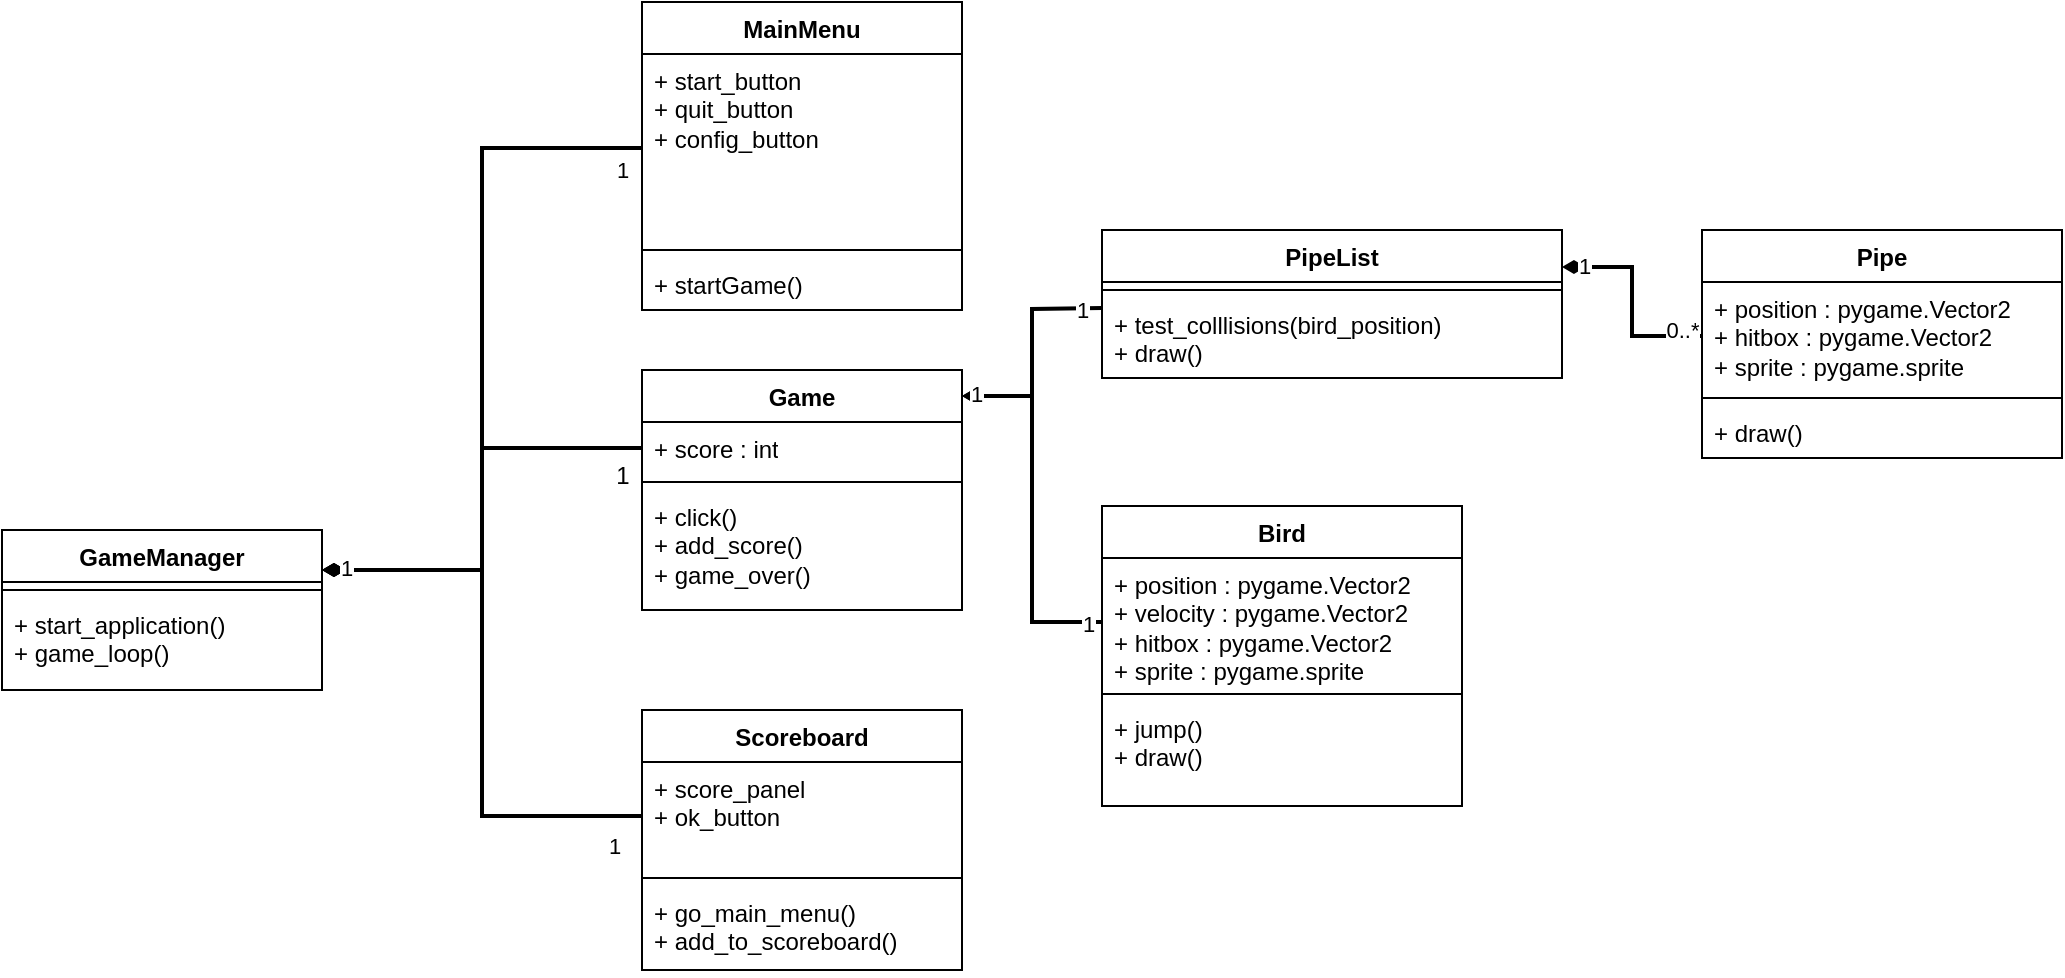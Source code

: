 <mxfile version="24.4.9" type="device">
  <diagram name="Page-1" id="ATXJ1uNRtn_S5YC2n8Y_">
    <mxGraphModel dx="2022" dy="615" grid="1" gridSize="10" guides="1" tooltips="1" connect="1" arrows="1" fold="1" page="1" pageScale="1" pageWidth="827" pageHeight="1169" math="0" shadow="0">
      <root>
        <mxCell id="0" />
        <mxCell id="1" parent="0" />
        <mxCell id="Qot_-xJ5KHBZfiJc4m2Y-1" value="GameManager" style="swimlane;fontStyle=1;align=center;verticalAlign=top;childLayout=stackLayout;horizontal=1;startSize=26;horizontalStack=0;resizeParent=1;resizeParentMax=0;resizeLast=0;collapsible=1;marginBottom=0;whiteSpace=wrap;html=1;" vertex="1" parent="1">
          <mxGeometry x="-240" y="350" width="160" height="80" as="geometry" />
        </mxCell>
        <mxCell id="Qot_-xJ5KHBZfiJc4m2Y-3" value="" style="line;strokeWidth=1;fillColor=none;align=left;verticalAlign=middle;spacingTop=-1;spacingLeft=3;spacingRight=3;rotatable=0;labelPosition=right;points=[];portConstraint=eastwest;strokeColor=inherit;" vertex="1" parent="Qot_-xJ5KHBZfiJc4m2Y-1">
          <mxGeometry y="26" width="160" height="8" as="geometry" />
        </mxCell>
        <mxCell id="Qot_-xJ5KHBZfiJc4m2Y-4" value="+ start_application()&lt;div&gt;+ game_loop()&lt;/div&gt;" style="text;strokeColor=none;fillColor=none;align=left;verticalAlign=top;spacingLeft=4;spacingRight=4;overflow=hidden;rotatable=0;points=[[0,0.5],[1,0.5]];portConstraint=eastwest;whiteSpace=wrap;html=1;" vertex="1" parent="Qot_-xJ5KHBZfiJc4m2Y-1">
          <mxGeometry y="34" width="160" height="46" as="geometry" />
        </mxCell>
        <mxCell id="Qot_-xJ5KHBZfiJc4m2Y-5" value="Bird&lt;div&gt;&lt;br&gt;&lt;/div&gt;" style="swimlane;fontStyle=1;align=center;verticalAlign=top;childLayout=stackLayout;horizontal=1;startSize=26;horizontalStack=0;resizeParent=1;resizeParentMax=0;resizeLast=0;collapsible=1;marginBottom=0;whiteSpace=wrap;html=1;" vertex="1" parent="1">
          <mxGeometry x="310" y="338" width="180" height="150" as="geometry" />
        </mxCell>
        <mxCell id="Qot_-xJ5KHBZfiJc4m2Y-6" value="+ position : pygame.Vector2&lt;div&gt;+ velocity :&amp;nbsp;&lt;span style=&quot;background-color: initial;&quot;&gt;pygame.Vector2&lt;/span&gt;&lt;/div&gt;&lt;div&gt;&lt;span style=&quot;background-color: initial;&quot;&gt;+ hitbox : pygame.Vector2&lt;/span&gt;&lt;/div&gt;&lt;div&gt;&lt;span style=&quot;background-color: initial;&quot;&gt;+ sprite : pygame.sprite&lt;/span&gt;&lt;/div&gt;" style="text;strokeColor=none;fillColor=none;align=left;verticalAlign=top;spacingLeft=4;spacingRight=4;overflow=hidden;rotatable=0;points=[[0,0.5],[1,0.5]];portConstraint=eastwest;whiteSpace=wrap;html=1;" vertex="1" parent="Qot_-xJ5KHBZfiJc4m2Y-5">
          <mxGeometry y="26" width="180" height="64" as="geometry" />
        </mxCell>
        <mxCell id="Qot_-xJ5KHBZfiJc4m2Y-7" value="" style="line;strokeWidth=1;fillColor=none;align=left;verticalAlign=middle;spacingTop=-1;spacingLeft=3;spacingRight=3;rotatable=0;labelPosition=right;points=[];portConstraint=eastwest;strokeColor=inherit;" vertex="1" parent="Qot_-xJ5KHBZfiJc4m2Y-5">
          <mxGeometry y="90" width="180" height="8" as="geometry" />
        </mxCell>
        <mxCell id="Qot_-xJ5KHBZfiJc4m2Y-8" value="+ jump()&lt;br&gt;+ draw()&lt;div&gt;&lt;div&gt;&lt;br&gt;&lt;/div&gt;&lt;/div&gt;" style="text;strokeColor=none;fillColor=none;align=left;verticalAlign=top;spacingLeft=4;spacingRight=4;overflow=hidden;rotatable=0;points=[[0,0.5],[1,0.5]];portConstraint=eastwest;whiteSpace=wrap;html=1;" vertex="1" parent="Qot_-xJ5KHBZfiJc4m2Y-5">
          <mxGeometry y="98" width="180" height="52" as="geometry" />
        </mxCell>
        <mxCell id="Qot_-xJ5KHBZfiJc4m2Y-9" value="Pipe" style="swimlane;fontStyle=1;align=center;verticalAlign=top;childLayout=stackLayout;horizontal=1;startSize=26;horizontalStack=0;resizeParent=1;resizeParentMax=0;resizeLast=0;collapsible=1;marginBottom=0;whiteSpace=wrap;html=1;" vertex="1" parent="1">
          <mxGeometry x="610" y="200" width="180" height="114" as="geometry" />
        </mxCell>
        <mxCell id="Qot_-xJ5KHBZfiJc4m2Y-10" value="+ position : pygame.Vector2&lt;div&gt;+ hitbox : pygame.Vector2&lt;/div&gt;&lt;div&gt;+ sprite : pygame.sprite&lt;/div&gt;" style="text;strokeColor=none;fillColor=none;align=left;verticalAlign=top;spacingLeft=4;spacingRight=4;overflow=hidden;rotatable=0;points=[[0,0.5],[1,0.5]];portConstraint=eastwest;whiteSpace=wrap;html=1;" vertex="1" parent="Qot_-xJ5KHBZfiJc4m2Y-9">
          <mxGeometry y="26" width="180" height="54" as="geometry" />
        </mxCell>
        <mxCell id="Qot_-xJ5KHBZfiJc4m2Y-11" value="" style="line;strokeWidth=1;fillColor=none;align=left;verticalAlign=middle;spacingTop=-1;spacingLeft=3;spacingRight=3;rotatable=0;labelPosition=right;points=[];portConstraint=eastwest;strokeColor=inherit;" vertex="1" parent="Qot_-xJ5KHBZfiJc4m2Y-9">
          <mxGeometry y="80" width="180" height="8" as="geometry" />
        </mxCell>
        <mxCell id="Qot_-xJ5KHBZfiJc4m2Y-12" value="+ draw()&amp;nbsp;" style="text;strokeColor=none;fillColor=none;align=left;verticalAlign=top;spacingLeft=4;spacingRight=4;overflow=hidden;rotatable=0;points=[[0,0.5],[1,0.5]];portConstraint=eastwest;whiteSpace=wrap;html=1;" vertex="1" parent="Qot_-xJ5KHBZfiJc4m2Y-9">
          <mxGeometry y="88" width="180" height="26" as="geometry" />
        </mxCell>
        <mxCell id="Qot_-xJ5KHBZfiJc4m2Y-13" value="PipeList" style="swimlane;fontStyle=1;align=center;verticalAlign=top;childLayout=stackLayout;horizontal=1;startSize=26;horizontalStack=0;resizeParent=1;resizeParentMax=0;resizeLast=0;collapsible=1;marginBottom=0;whiteSpace=wrap;html=1;" vertex="1" parent="1">
          <mxGeometry x="310" y="200" width="230" height="74" as="geometry" />
        </mxCell>
        <mxCell id="Qot_-xJ5KHBZfiJc4m2Y-15" value="" style="line;strokeWidth=1;fillColor=none;align=left;verticalAlign=middle;spacingTop=-1;spacingLeft=3;spacingRight=3;rotatable=0;labelPosition=right;points=[];portConstraint=eastwest;strokeColor=inherit;" vertex="1" parent="Qot_-xJ5KHBZfiJc4m2Y-13">
          <mxGeometry y="26" width="230" height="8" as="geometry" />
        </mxCell>
        <mxCell id="Qot_-xJ5KHBZfiJc4m2Y-16" value="+ test_colllisions(bird_position)&lt;div&gt;+ draw()&lt;/div&gt;" style="text;strokeColor=none;fillColor=none;align=left;verticalAlign=top;spacingLeft=4;spacingRight=4;overflow=hidden;rotatable=0;points=[[0,0.5],[1,0.5]];portConstraint=eastwest;whiteSpace=wrap;html=1;" vertex="1" parent="Qot_-xJ5KHBZfiJc4m2Y-13">
          <mxGeometry y="34" width="230" height="40" as="geometry" />
        </mxCell>
        <mxCell id="Qot_-xJ5KHBZfiJc4m2Y-21" value="Game" style="swimlane;fontStyle=1;align=center;verticalAlign=top;childLayout=stackLayout;horizontal=1;startSize=26;horizontalStack=0;resizeParent=1;resizeParentMax=0;resizeLast=0;collapsible=1;marginBottom=0;whiteSpace=wrap;html=1;" vertex="1" parent="1">
          <mxGeometry x="80" y="270" width="160" height="120" as="geometry" />
        </mxCell>
        <mxCell id="Qot_-xJ5KHBZfiJc4m2Y-22" value="+ score : int&lt;div&gt;&lt;br&gt;&lt;/div&gt;" style="text;strokeColor=none;fillColor=none;align=left;verticalAlign=top;spacingLeft=4;spacingRight=4;overflow=hidden;rotatable=0;points=[[0,0.5],[1,0.5]];portConstraint=eastwest;whiteSpace=wrap;html=1;" vertex="1" parent="Qot_-xJ5KHBZfiJc4m2Y-21">
          <mxGeometry y="26" width="160" height="26" as="geometry" />
        </mxCell>
        <mxCell id="Qot_-xJ5KHBZfiJc4m2Y-23" value="" style="line;strokeWidth=1;fillColor=none;align=left;verticalAlign=middle;spacingTop=-1;spacingLeft=3;spacingRight=3;rotatable=0;labelPosition=right;points=[];portConstraint=eastwest;strokeColor=inherit;" vertex="1" parent="Qot_-xJ5KHBZfiJc4m2Y-21">
          <mxGeometry y="52" width="160" height="8" as="geometry" />
        </mxCell>
        <mxCell id="Qot_-xJ5KHBZfiJc4m2Y-24" value="+ click()&lt;div&gt;+ add_score()&lt;/div&gt;&lt;div&gt;+ game_over()&lt;br&gt;&lt;div&gt;&lt;br&gt;&lt;/div&gt;&lt;/div&gt;" style="text;strokeColor=none;fillColor=none;align=left;verticalAlign=top;spacingLeft=4;spacingRight=4;overflow=hidden;rotatable=0;points=[[0,0.5],[1,0.5]];portConstraint=eastwest;whiteSpace=wrap;html=1;" vertex="1" parent="Qot_-xJ5KHBZfiJc4m2Y-21">
          <mxGeometry y="60" width="160" height="60" as="geometry" />
        </mxCell>
        <mxCell id="Qot_-xJ5KHBZfiJc4m2Y-29" value="MainMenu" style="swimlane;fontStyle=1;align=center;verticalAlign=top;childLayout=stackLayout;horizontal=1;startSize=26;horizontalStack=0;resizeParent=1;resizeParentMax=0;resizeLast=0;collapsible=1;marginBottom=0;whiteSpace=wrap;html=1;" vertex="1" parent="1">
          <mxGeometry x="80" y="86" width="160" height="154" as="geometry" />
        </mxCell>
        <mxCell id="Qot_-xJ5KHBZfiJc4m2Y-30" value="+ start_button&lt;div&gt;+ quit_button&lt;/div&gt;&lt;div&gt;+ config_button&lt;br&gt;&lt;div&gt;&lt;br&gt;&lt;/div&gt;&lt;/div&gt;" style="text;strokeColor=none;fillColor=none;align=left;verticalAlign=top;spacingLeft=4;spacingRight=4;overflow=hidden;rotatable=0;points=[[0,0.5],[1,0.5]];portConstraint=eastwest;whiteSpace=wrap;html=1;" vertex="1" parent="Qot_-xJ5KHBZfiJc4m2Y-29">
          <mxGeometry y="26" width="160" height="94" as="geometry" />
        </mxCell>
        <mxCell id="Qot_-xJ5KHBZfiJc4m2Y-31" value="" style="line;strokeWidth=1;fillColor=none;align=left;verticalAlign=middle;spacingTop=-1;spacingLeft=3;spacingRight=3;rotatable=0;labelPosition=right;points=[];portConstraint=eastwest;strokeColor=inherit;" vertex="1" parent="Qot_-xJ5KHBZfiJc4m2Y-29">
          <mxGeometry y="120" width="160" height="8" as="geometry" />
        </mxCell>
        <mxCell id="Qot_-xJ5KHBZfiJc4m2Y-32" value="+ startGame()" style="text;strokeColor=none;fillColor=none;align=left;verticalAlign=top;spacingLeft=4;spacingRight=4;overflow=hidden;rotatable=0;points=[[0,0.5],[1,0.5]];portConstraint=eastwest;whiteSpace=wrap;html=1;" vertex="1" parent="Qot_-xJ5KHBZfiJc4m2Y-29">
          <mxGeometry y="128" width="160" height="26" as="geometry" />
        </mxCell>
        <mxCell id="Qot_-xJ5KHBZfiJc4m2Y-33" value="Scoreboard" style="swimlane;fontStyle=1;align=center;verticalAlign=top;childLayout=stackLayout;horizontal=1;startSize=26;horizontalStack=0;resizeParent=1;resizeParentMax=0;resizeLast=0;collapsible=1;marginBottom=0;whiteSpace=wrap;html=1;" vertex="1" parent="1">
          <mxGeometry x="80" y="440" width="160" height="130" as="geometry" />
        </mxCell>
        <mxCell id="Qot_-xJ5KHBZfiJc4m2Y-34" value="&lt;div&gt;&lt;div&gt;+ score_panel&lt;/div&gt;&lt;/div&gt;&lt;div&gt;+ ok_button&lt;/div&gt;" style="text;strokeColor=none;fillColor=none;align=left;verticalAlign=top;spacingLeft=4;spacingRight=4;overflow=hidden;rotatable=0;points=[[0,0.5],[1,0.5]];portConstraint=eastwest;whiteSpace=wrap;html=1;" vertex="1" parent="Qot_-xJ5KHBZfiJc4m2Y-33">
          <mxGeometry y="26" width="160" height="54" as="geometry" />
        </mxCell>
        <mxCell id="Qot_-xJ5KHBZfiJc4m2Y-35" value="" style="line;strokeWidth=1;fillColor=none;align=left;verticalAlign=middle;spacingTop=-1;spacingLeft=3;spacingRight=3;rotatable=0;labelPosition=right;points=[];portConstraint=eastwest;strokeColor=inherit;" vertex="1" parent="Qot_-xJ5KHBZfiJc4m2Y-33">
          <mxGeometry y="80" width="160" height="8" as="geometry" />
        </mxCell>
        <mxCell id="Qot_-xJ5KHBZfiJc4m2Y-36" value="+ go_main_menu()&lt;div&gt;+ add_to_scoreboard()&lt;br&gt;&lt;div&gt;&lt;br&gt;&lt;/div&gt;&lt;/div&gt;" style="text;strokeColor=none;fillColor=none;align=left;verticalAlign=top;spacingLeft=4;spacingRight=4;overflow=hidden;rotatable=0;points=[[0,0.5],[1,0.5]];portConstraint=eastwest;whiteSpace=wrap;html=1;" vertex="1" parent="Qot_-xJ5KHBZfiJc4m2Y-33">
          <mxGeometry y="88" width="160" height="42" as="geometry" />
        </mxCell>
        <mxCell id="Qot_-xJ5KHBZfiJc4m2Y-37" style="edgeStyle=orthogonalEdgeStyle;rounded=0;orthogonalLoop=1;jettySize=auto;html=1;exitX=0;exitY=0.5;exitDx=0;exitDy=0;entryX=1;entryY=0.25;entryDx=0;entryDy=0;strokeColor=default;endArrow=diamondThin;endFill=1;strokeWidth=2;" edge="1" parent="1" source="Qot_-xJ5KHBZfiJc4m2Y-34" target="Qot_-xJ5KHBZfiJc4m2Y-1">
          <mxGeometry relative="1" as="geometry" />
        </mxCell>
        <mxCell id="Qot_-xJ5KHBZfiJc4m2Y-39" value="1" style="edgeLabel;html=1;align=center;verticalAlign=middle;resizable=0;points=[];" vertex="1" connectable="0" parent="Qot_-xJ5KHBZfiJc4m2Y-37">
          <mxGeometry x="-0.818" y="3" relative="1" as="geometry">
            <mxPoint x="12" y="12" as="offset" />
          </mxGeometry>
        </mxCell>
        <mxCell id="Qot_-xJ5KHBZfiJc4m2Y-40" style="edgeStyle=orthogonalEdgeStyle;rounded=0;orthogonalLoop=1;jettySize=auto;html=1;exitX=0;exitY=0.5;exitDx=0;exitDy=0;entryX=1;entryY=0.25;entryDx=0;entryDy=0;strokeWidth=2;endArrow=diamondThin;endFill=1;" edge="1" parent="1" source="Qot_-xJ5KHBZfiJc4m2Y-22" target="Qot_-xJ5KHBZfiJc4m2Y-1">
          <mxGeometry relative="1" as="geometry" />
        </mxCell>
        <mxCell id="Qot_-xJ5KHBZfiJc4m2Y-41" style="edgeStyle=orthogonalEdgeStyle;rounded=0;orthogonalLoop=1;jettySize=auto;html=1;exitX=0;exitY=0.5;exitDx=0;exitDy=0;entryX=1;entryY=0.25;entryDx=0;entryDy=0;strokeWidth=2;endArrow=diamondThin;endFill=1;" edge="1" parent="1" source="Qot_-xJ5KHBZfiJc4m2Y-30" target="Qot_-xJ5KHBZfiJc4m2Y-1">
          <mxGeometry relative="1" as="geometry" />
        </mxCell>
        <mxCell id="Qot_-xJ5KHBZfiJc4m2Y-43" value="1" style="edgeLabel;html=1;align=center;verticalAlign=middle;resizable=0;points=[];" vertex="1" connectable="0" parent="Qot_-xJ5KHBZfiJc4m2Y-41">
          <mxGeometry x="-0.89" relative="1" as="geometry">
            <mxPoint x="10" y="11" as="offset" />
          </mxGeometry>
        </mxCell>
        <mxCell id="Qot_-xJ5KHBZfiJc4m2Y-46" value="1" style="edgeLabel;html=1;align=center;verticalAlign=middle;resizable=0;points=[];" vertex="1" connectable="0" parent="Qot_-xJ5KHBZfiJc4m2Y-41">
          <mxGeometry x="0.934" y="-1" relative="1" as="geometry">
            <mxPoint as="offset" />
          </mxGeometry>
        </mxCell>
        <mxCell id="Qot_-xJ5KHBZfiJc4m2Y-42" value="1" style="text;html=1;align=center;verticalAlign=middle;resizable=0;points=[];autosize=1;strokeColor=none;fillColor=none;" vertex="1" parent="1">
          <mxGeometry x="55" y="308" width="30" height="30" as="geometry" />
        </mxCell>
        <mxCell id="Qot_-xJ5KHBZfiJc4m2Y-44" style="edgeStyle=orthogonalEdgeStyle;rounded=0;orthogonalLoop=1;jettySize=auto;html=1;exitX=0;exitY=0.5;exitDx=0;exitDy=0;entryX=1;entryY=0.108;entryDx=0;entryDy=0;entryPerimeter=0;endArrow=diamondThin;endFill=1;strokeWidth=2;" edge="1" parent="1" target="Qot_-xJ5KHBZfiJc4m2Y-21">
          <mxGeometry relative="1" as="geometry">
            <mxPoint x="310" y="239" as="sourcePoint" />
          </mxGeometry>
        </mxCell>
        <mxCell id="Qot_-xJ5KHBZfiJc4m2Y-49" value="1" style="edgeLabel;html=1;align=center;verticalAlign=middle;resizable=0;points=[];" vertex="1" connectable="0" parent="Qot_-xJ5KHBZfiJc4m2Y-44">
          <mxGeometry x="-0.825" y="1" relative="1" as="geometry">
            <mxPoint as="offset" />
          </mxGeometry>
        </mxCell>
        <mxCell id="Qot_-xJ5KHBZfiJc4m2Y-45" style="edgeStyle=orthogonalEdgeStyle;rounded=0;orthogonalLoop=1;jettySize=auto;html=1;exitX=0;exitY=0.5;exitDx=0;exitDy=0;entryX=1;entryY=0.108;entryDx=0;entryDy=0;entryPerimeter=0;endArrow=diamondThin;endFill=1;strokeWidth=2;" edge="1" parent="1" source="Qot_-xJ5KHBZfiJc4m2Y-6" target="Qot_-xJ5KHBZfiJc4m2Y-21">
          <mxGeometry relative="1" as="geometry" />
        </mxCell>
        <mxCell id="Qot_-xJ5KHBZfiJc4m2Y-48" value="1" style="edgeLabel;html=1;align=center;verticalAlign=middle;resizable=0;points=[];" vertex="1" connectable="0" parent="Qot_-xJ5KHBZfiJc4m2Y-45">
          <mxGeometry x="0.922" y="-1" relative="1" as="geometry">
            <mxPoint as="offset" />
          </mxGeometry>
        </mxCell>
        <mxCell id="Qot_-xJ5KHBZfiJc4m2Y-50" value="1" style="edgeLabel;html=1;align=center;verticalAlign=middle;resizable=0;points=[];" vertex="1" connectable="0" parent="Qot_-xJ5KHBZfiJc4m2Y-45">
          <mxGeometry x="-0.917" y="1" relative="1" as="geometry">
            <mxPoint as="offset" />
          </mxGeometry>
        </mxCell>
        <mxCell id="Qot_-xJ5KHBZfiJc4m2Y-51" style="edgeStyle=orthogonalEdgeStyle;rounded=0;orthogonalLoop=1;jettySize=auto;html=1;exitX=0;exitY=0.5;exitDx=0;exitDy=0;entryX=1;entryY=0.25;entryDx=0;entryDy=0;endArrow=diamondThin;endFill=1;strokeWidth=2;" edge="1" parent="1" source="Qot_-xJ5KHBZfiJc4m2Y-10" target="Qot_-xJ5KHBZfiJc4m2Y-13">
          <mxGeometry relative="1" as="geometry" />
        </mxCell>
        <mxCell id="Qot_-xJ5KHBZfiJc4m2Y-52" value="1" style="edgeLabel;html=1;align=center;verticalAlign=middle;resizable=0;points=[];" vertex="1" connectable="0" parent="Qot_-xJ5KHBZfiJc4m2Y-51">
          <mxGeometry x="0.793" y="-1" relative="1" as="geometry">
            <mxPoint as="offset" />
          </mxGeometry>
        </mxCell>
        <mxCell id="Qot_-xJ5KHBZfiJc4m2Y-53" value="0..*" style="edgeLabel;html=1;align=center;verticalAlign=middle;resizable=0;points=[];" vertex="1" connectable="0" parent="Qot_-xJ5KHBZfiJc4m2Y-51">
          <mxGeometry x="-0.878" y="1" relative="1" as="geometry">
            <mxPoint x="-4" y="-4" as="offset" />
          </mxGeometry>
        </mxCell>
      </root>
    </mxGraphModel>
  </diagram>
</mxfile>
